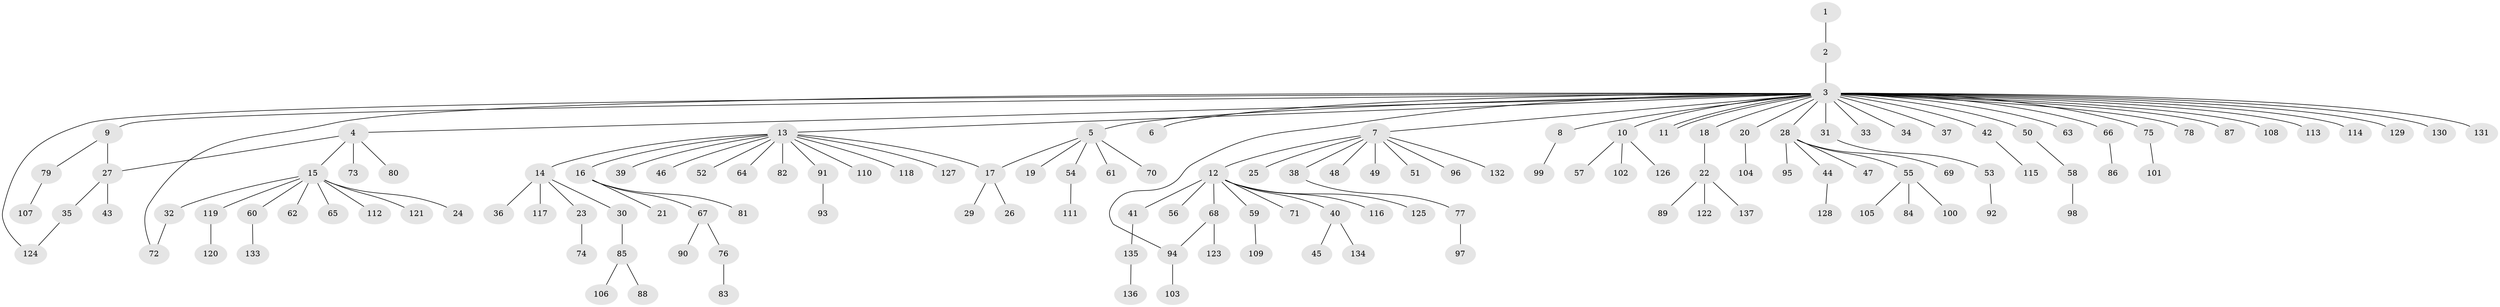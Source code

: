 // Generated by graph-tools (version 1.1) at 2025/11/02/27/25 16:11:10]
// undirected, 137 vertices, 142 edges
graph export_dot {
graph [start="1"]
  node [color=gray90,style=filled];
  1;
  2;
  3;
  4;
  5;
  6;
  7;
  8;
  9;
  10;
  11;
  12;
  13;
  14;
  15;
  16;
  17;
  18;
  19;
  20;
  21;
  22;
  23;
  24;
  25;
  26;
  27;
  28;
  29;
  30;
  31;
  32;
  33;
  34;
  35;
  36;
  37;
  38;
  39;
  40;
  41;
  42;
  43;
  44;
  45;
  46;
  47;
  48;
  49;
  50;
  51;
  52;
  53;
  54;
  55;
  56;
  57;
  58;
  59;
  60;
  61;
  62;
  63;
  64;
  65;
  66;
  67;
  68;
  69;
  70;
  71;
  72;
  73;
  74;
  75;
  76;
  77;
  78;
  79;
  80;
  81;
  82;
  83;
  84;
  85;
  86;
  87;
  88;
  89;
  90;
  91;
  92;
  93;
  94;
  95;
  96;
  97;
  98;
  99;
  100;
  101;
  102;
  103;
  104;
  105;
  106;
  107;
  108;
  109;
  110;
  111;
  112;
  113;
  114;
  115;
  116;
  117;
  118;
  119;
  120;
  121;
  122;
  123;
  124;
  125;
  126;
  127;
  128;
  129;
  130;
  131;
  132;
  133;
  134;
  135;
  136;
  137;
  1 -- 2;
  2 -- 3;
  3 -- 4;
  3 -- 5;
  3 -- 6;
  3 -- 7;
  3 -- 8;
  3 -- 9;
  3 -- 10;
  3 -- 11;
  3 -- 11;
  3 -- 13;
  3 -- 18;
  3 -- 20;
  3 -- 28;
  3 -- 31;
  3 -- 33;
  3 -- 34;
  3 -- 37;
  3 -- 42;
  3 -- 50;
  3 -- 63;
  3 -- 66;
  3 -- 72;
  3 -- 75;
  3 -- 78;
  3 -- 87;
  3 -- 94;
  3 -- 108;
  3 -- 113;
  3 -- 114;
  3 -- 124;
  3 -- 129;
  3 -- 130;
  3 -- 131;
  4 -- 15;
  4 -- 27;
  4 -- 73;
  4 -- 80;
  5 -- 17;
  5 -- 19;
  5 -- 54;
  5 -- 61;
  5 -- 70;
  7 -- 12;
  7 -- 25;
  7 -- 38;
  7 -- 48;
  7 -- 49;
  7 -- 51;
  7 -- 96;
  7 -- 132;
  8 -- 99;
  9 -- 27;
  9 -- 79;
  10 -- 57;
  10 -- 102;
  10 -- 126;
  12 -- 40;
  12 -- 41;
  12 -- 56;
  12 -- 59;
  12 -- 68;
  12 -- 71;
  12 -- 116;
  12 -- 125;
  13 -- 14;
  13 -- 16;
  13 -- 17;
  13 -- 39;
  13 -- 46;
  13 -- 52;
  13 -- 64;
  13 -- 82;
  13 -- 91;
  13 -- 110;
  13 -- 118;
  13 -- 127;
  14 -- 23;
  14 -- 30;
  14 -- 36;
  14 -- 117;
  15 -- 24;
  15 -- 32;
  15 -- 60;
  15 -- 62;
  15 -- 65;
  15 -- 112;
  15 -- 119;
  15 -- 121;
  16 -- 21;
  16 -- 67;
  16 -- 81;
  17 -- 26;
  17 -- 29;
  18 -- 22;
  20 -- 104;
  22 -- 89;
  22 -- 122;
  22 -- 137;
  23 -- 74;
  27 -- 35;
  27 -- 43;
  28 -- 44;
  28 -- 47;
  28 -- 55;
  28 -- 69;
  28 -- 95;
  30 -- 85;
  31 -- 53;
  32 -- 72;
  35 -- 124;
  38 -- 77;
  40 -- 45;
  40 -- 134;
  41 -- 135;
  42 -- 115;
  44 -- 128;
  50 -- 58;
  53 -- 92;
  54 -- 111;
  55 -- 84;
  55 -- 100;
  55 -- 105;
  58 -- 98;
  59 -- 109;
  60 -- 133;
  66 -- 86;
  67 -- 76;
  67 -- 90;
  68 -- 94;
  68 -- 123;
  75 -- 101;
  76 -- 83;
  77 -- 97;
  79 -- 107;
  85 -- 88;
  85 -- 106;
  91 -- 93;
  94 -- 103;
  119 -- 120;
  135 -- 136;
}
